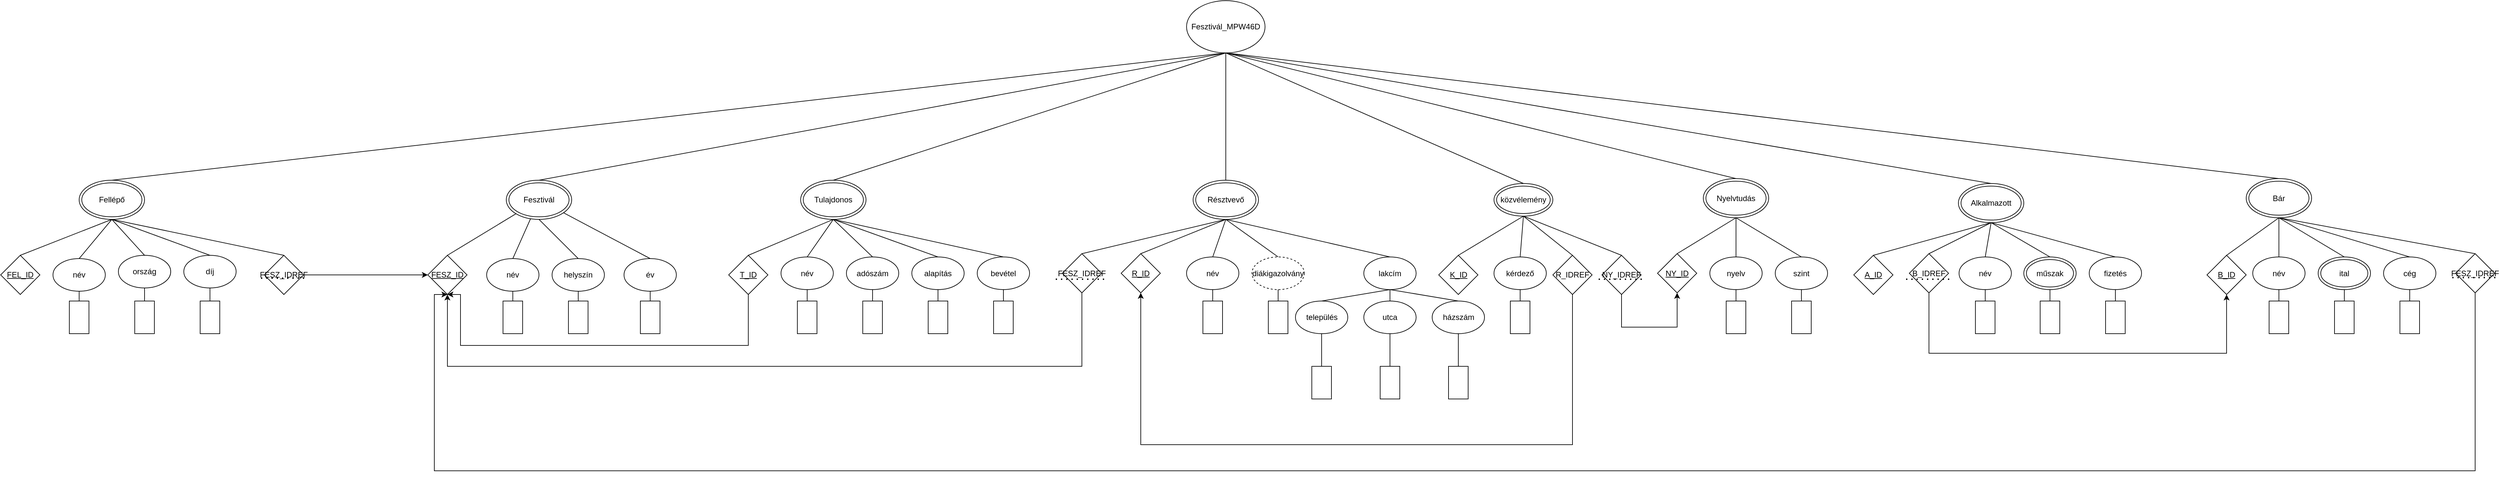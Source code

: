 <mxfile version="22.1.7" type="device">
  <diagram name="1 oldal" id="101MxTv3Xg7tG3kSUqli">
    <mxGraphModel dx="1820" dy="580" grid="1" gridSize="10" guides="1" tooltips="1" connect="1" arrows="1" fold="1" page="1" pageScale="1" pageWidth="827" pageHeight="1169" math="0" shadow="0">
      <root>
        <mxCell id="0" />
        <mxCell id="1" parent="0" />
        <mxCell id="aKQIrIqUcrQ44Z01r4tK-48" style="rounded=0;orthogonalLoop=1;jettySize=auto;html=1;exitX=0.5;exitY=0;exitDx=0;exitDy=0;endArrow=none;endFill=0;" parent="1" source="aKQIrIqUcrQ44Z01r4tK-22" target="aKQIrIqUcrQ44Z01r4tK-35" edge="1">
          <mxGeometry relative="1" as="geometry" />
        </mxCell>
        <mxCell id="aKQIrIqUcrQ44Z01r4tK-22" value="&lt;u&gt;FESZ_ID&lt;/u&gt;" style="rhombus;whiteSpace=wrap;html=1;" parent="1" vertex="1">
          <mxGeometry x="60" y="450" width="60" height="60" as="geometry" />
        </mxCell>
        <mxCell id="aKQIrIqUcrQ44Z01r4tK-49" style="rounded=0;orthogonalLoop=1;jettySize=auto;html=1;exitX=0.5;exitY=0;exitDx=0;exitDy=0;endArrow=none;endFill=0;" parent="1" source="aKQIrIqUcrQ44Z01r4tK-23" target="aKQIrIqUcrQ44Z01r4tK-35" edge="1">
          <mxGeometry relative="1" as="geometry" />
        </mxCell>
        <mxCell id="Y5P5BFj-I7eYwHxL4jxm-52" style="edgeStyle=orthogonalEdgeStyle;rounded=0;orthogonalLoop=1;jettySize=auto;html=1;exitX=0.5;exitY=1;exitDx=0;exitDy=0;entryX=0.5;entryY=0;entryDx=0;entryDy=0;endArrow=none;endFill=0;" parent="1" source="aKQIrIqUcrQ44Z01r4tK-23" target="Y5P5BFj-I7eYwHxL4jxm-47" edge="1">
          <mxGeometry relative="1" as="geometry" />
        </mxCell>
        <mxCell id="aKQIrIqUcrQ44Z01r4tK-23" value="név" style="ellipse;whiteSpace=wrap;html=1;" parent="1" vertex="1">
          <mxGeometry x="150" y="455" width="80" height="50" as="geometry" />
        </mxCell>
        <mxCell id="aKQIrIqUcrQ44Z01r4tK-50" style="rounded=0;orthogonalLoop=1;jettySize=auto;html=1;exitX=0.5;exitY=0;exitDx=0;exitDy=0;entryX=0.5;entryY=1;entryDx=0;entryDy=0;endArrow=none;endFill=0;" parent="1" source="aKQIrIqUcrQ44Z01r4tK-24" target="aKQIrIqUcrQ44Z01r4tK-35" edge="1">
          <mxGeometry relative="1" as="geometry" />
        </mxCell>
        <mxCell id="Y5P5BFj-I7eYwHxL4jxm-53" style="edgeStyle=orthogonalEdgeStyle;rounded=0;orthogonalLoop=1;jettySize=auto;html=1;exitX=0.5;exitY=1;exitDx=0;exitDy=0;entryX=0.5;entryY=0;entryDx=0;entryDy=0;endArrow=none;endFill=0;" parent="1" source="aKQIrIqUcrQ44Z01r4tK-24" target="Y5P5BFj-I7eYwHxL4jxm-46" edge="1">
          <mxGeometry relative="1" as="geometry" />
        </mxCell>
        <mxCell id="aKQIrIqUcrQ44Z01r4tK-24" value="helyszín" style="ellipse;whiteSpace=wrap;html=1;" parent="1" vertex="1">
          <mxGeometry x="250" y="455" width="80" height="50" as="geometry" />
        </mxCell>
        <mxCell id="aKQIrIqUcrQ44Z01r4tK-51" style="rounded=0;orthogonalLoop=1;jettySize=auto;html=1;exitX=0.5;exitY=0;exitDx=0;exitDy=0;endArrow=none;endFill=0;" parent="1" source="aKQIrIqUcrQ44Z01r4tK-25" target="aKQIrIqUcrQ44Z01r4tK-35" edge="1">
          <mxGeometry relative="1" as="geometry" />
        </mxCell>
        <mxCell id="X858MZveMG_v5bVX8hqY-4" style="edgeStyle=orthogonalEdgeStyle;rounded=0;orthogonalLoop=1;jettySize=auto;html=1;exitX=0.5;exitY=1;exitDx=0;exitDy=0;entryX=0.5;entryY=0;entryDx=0;entryDy=0;endArrow=none;endFill=0;" edge="1" parent="1" source="aKQIrIqUcrQ44Z01r4tK-25" target="X858MZveMG_v5bVX8hqY-3">
          <mxGeometry relative="1" as="geometry" />
        </mxCell>
        <mxCell id="aKQIrIqUcrQ44Z01r4tK-25" value="év" style="ellipse;whiteSpace=wrap;html=1;" parent="1" vertex="1">
          <mxGeometry x="360" y="455" width="80" height="50" as="geometry" />
        </mxCell>
        <mxCell id="aKQIrIqUcrQ44Z01r4tK-127" style="rounded=0;orthogonalLoop=1;jettySize=auto;html=1;exitX=0.5;exitY=0;exitDx=0;exitDy=0;entryX=0.5;entryY=1;entryDx=0;entryDy=0;endArrow=none;endFill=0;" parent="1" source="aKQIrIqUcrQ44Z01r4tK-35" target="aKQIrIqUcrQ44Z01r4tK-125" edge="1">
          <mxGeometry relative="1" as="geometry" />
        </mxCell>
        <mxCell id="aKQIrIqUcrQ44Z01r4tK-35" value="Fesztivál" style="ellipse;shape=doubleEllipse;whiteSpace=wrap;html=1;" parent="1" vertex="1">
          <mxGeometry x="180" y="335" width="100" height="60" as="geometry" />
        </mxCell>
        <mxCell id="aKQIrIqUcrQ44Z01r4tK-128" style="rounded=0;orthogonalLoop=1;jettySize=auto;html=1;exitX=0.5;exitY=0;exitDx=0;exitDy=0;entryX=0.5;entryY=1;entryDx=0;entryDy=0;endArrow=none;endFill=0;" parent="1" source="aKQIrIqUcrQ44Z01r4tK-41" target="aKQIrIqUcrQ44Z01r4tK-125" edge="1">
          <mxGeometry relative="1" as="geometry" />
        </mxCell>
        <mxCell id="aKQIrIqUcrQ44Z01r4tK-41" value="Tulajdonos" style="ellipse;shape=doubleEllipse;whiteSpace=wrap;html=1;" parent="1" vertex="1">
          <mxGeometry x="630" y="335" width="100" height="60" as="geometry" />
        </mxCell>
        <mxCell id="aKQIrIqUcrQ44Z01r4tK-53" style="rounded=0;orthogonalLoop=1;jettySize=auto;html=1;exitX=0.5;exitY=0;exitDx=0;exitDy=0;entryX=0.5;entryY=1;entryDx=0;entryDy=0;endArrow=none;endFill=0;" parent="1" source="aKQIrIqUcrQ44Z01r4tK-42" target="aKQIrIqUcrQ44Z01r4tK-41" edge="1">
          <mxGeometry relative="1" as="geometry" />
        </mxCell>
        <mxCell id="Y5P5BFj-I7eYwHxL4jxm-54" style="edgeStyle=orthogonalEdgeStyle;rounded=0;orthogonalLoop=1;jettySize=auto;html=1;exitX=0.5;exitY=1;exitDx=0;exitDy=0;entryX=0.5;entryY=0;entryDx=0;entryDy=0;endArrow=none;endFill=0;" parent="1" source="aKQIrIqUcrQ44Z01r4tK-42" target="Y5P5BFj-I7eYwHxL4jxm-45" edge="1">
          <mxGeometry relative="1" as="geometry" />
        </mxCell>
        <mxCell id="aKQIrIqUcrQ44Z01r4tK-42" value="név" style="ellipse;whiteSpace=wrap;html=1;" parent="1" vertex="1">
          <mxGeometry x="600" y="452.5" width="80" height="50" as="geometry" />
        </mxCell>
        <mxCell id="aKQIrIqUcrQ44Z01r4tK-54" style="rounded=0;orthogonalLoop=1;jettySize=auto;html=1;exitX=0.5;exitY=0;exitDx=0;exitDy=0;entryX=0.5;entryY=1;entryDx=0;entryDy=0;endArrow=none;endFill=0;" parent="1" source="aKQIrIqUcrQ44Z01r4tK-43" target="aKQIrIqUcrQ44Z01r4tK-41" edge="1">
          <mxGeometry relative="1" as="geometry" />
        </mxCell>
        <mxCell id="aKQIrIqUcrQ44Z01r4tK-43" value="adószám" style="ellipse;whiteSpace=wrap;html=1;" parent="1" vertex="1">
          <mxGeometry x="700" y="452.5" width="80" height="50" as="geometry" />
        </mxCell>
        <mxCell id="aKQIrIqUcrQ44Z01r4tK-52" style="rounded=0;orthogonalLoop=1;jettySize=auto;html=1;exitX=0.5;exitY=0;exitDx=0;exitDy=0;entryX=0.5;entryY=1;entryDx=0;entryDy=0;endArrow=none;endFill=0;" parent="1" source="aKQIrIqUcrQ44Z01r4tK-44" target="aKQIrIqUcrQ44Z01r4tK-41" edge="1">
          <mxGeometry relative="1" as="geometry" />
        </mxCell>
        <mxCell id="dz2aLZ9Ipp_BzYREWkCW-2" style="edgeStyle=orthogonalEdgeStyle;rounded=0;orthogonalLoop=1;jettySize=auto;html=1;exitX=0.5;exitY=1;exitDx=0;exitDy=0;entryX=0.5;entryY=1;entryDx=0;entryDy=0;" parent="1" source="aKQIrIqUcrQ44Z01r4tK-44" target="aKQIrIqUcrQ44Z01r4tK-22" edge="1">
          <mxGeometry relative="1" as="geometry">
            <mxPoint x="110" y="520" as="targetPoint" />
            <Array as="points">
              <mxPoint x="550" y="588" />
              <mxPoint x="110" y="588" />
              <mxPoint x="110" y="510" />
            </Array>
          </mxGeometry>
        </mxCell>
        <mxCell id="aKQIrIqUcrQ44Z01r4tK-44" value="&lt;u&gt;T_ID&lt;/u&gt;" style="rhombus;whiteSpace=wrap;html=1;" parent="1" vertex="1">
          <mxGeometry x="520" y="450" width="60" height="60" as="geometry" />
        </mxCell>
        <mxCell id="aKQIrIqUcrQ44Z01r4tK-56" style="rounded=0;orthogonalLoop=1;jettySize=auto;html=1;exitX=0.5;exitY=0;exitDx=0;exitDy=0;entryX=0.5;entryY=1;entryDx=0;entryDy=0;endArrow=none;endFill=0;" parent="1" source="aKQIrIqUcrQ44Z01r4tK-55" target="aKQIrIqUcrQ44Z01r4tK-41" edge="1">
          <mxGeometry relative="1" as="geometry" />
        </mxCell>
        <mxCell id="aKQIrIqUcrQ44Z01r4tK-55" value="alapítás" style="ellipse;whiteSpace=wrap;html=1;" parent="1" vertex="1">
          <mxGeometry x="800" y="452.5" width="80" height="50" as="geometry" />
        </mxCell>
        <mxCell id="aKQIrIqUcrQ44Z01r4tK-58" style="rounded=0;orthogonalLoop=1;jettySize=auto;html=1;exitX=0.5;exitY=0;exitDx=0;exitDy=0;entryX=0.5;entryY=1;entryDx=0;entryDy=0;endArrow=none;endFill=0;" parent="1" source="aKQIrIqUcrQ44Z01r4tK-57" target="aKQIrIqUcrQ44Z01r4tK-41" edge="1">
          <mxGeometry relative="1" as="geometry" />
        </mxCell>
        <mxCell id="aKQIrIqUcrQ44Z01r4tK-57" value="bevétel" style="ellipse;whiteSpace=wrap;html=1;" parent="1" vertex="1">
          <mxGeometry x="900" y="452.5" width="80" height="50" as="geometry" />
        </mxCell>
        <mxCell id="aKQIrIqUcrQ44Z01r4tK-126" style="rounded=0;orthogonalLoop=1;jettySize=auto;html=1;exitX=0.5;exitY=0;exitDx=0;exitDy=0;entryX=0.5;entryY=1;entryDx=0;entryDy=0;endArrow=none;endFill=0;" parent="1" source="aKQIrIqUcrQ44Z01r4tK-59" target="aKQIrIqUcrQ44Z01r4tK-125" edge="1">
          <mxGeometry relative="1" as="geometry" />
        </mxCell>
        <mxCell id="aKQIrIqUcrQ44Z01r4tK-59" value="Fellépő" style="ellipse;shape=doubleEllipse;whiteSpace=wrap;html=1;" parent="1" vertex="1">
          <mxGeometry x="-473" y="335" width="100" height="60" as="geometry" />
        </mxCell>
        <mxCell id="aKQIrIqUcrQ44Z01r4tK-60" style="rounded=0;orthogonalLoop=1;jettySize=auto;html=1;exitX=0.5;exitY=0;exitDx=0;exitDy=0;entryX=0.5;entryY=1;entryDx=0;entryDy=0;endArrow=none;endFill=0;" parent="1" source="aKQIrIqUcrQ44Z01r4tK-61" target="aKQIrIqUcrQ44Z01r4tK-59" edge="1">
          <mxGeometry relative="1" as="geometry" />
        </mxCell>
        <mxCell id="Y5P5BFj-I7eYwHxL4jxm-50" style="edgeStyle=orthogonalEdgeStyle;rounded=0;orthogonalLoop=1;jettySize=auto;html=1;exitX=0.5;exitY=1;exitDx=0;exitDy=0;entryX=0.5;entryY=0;entryDx=0;entryDy=0;endArrow=none;endFill=0;" parent="1" source="aKQIrIqUcrQ44Z01r4tK-61" target="Y5P5BFj-I7eYwHxL4jxm-48" edge="1">
          <mxGeometry relative="1" as="geometry" />
        </mxCell>
        <mxCell id="aKQIrIqUcrQ44Z01r4tK-61" value="név" style="ellipse;whiteSpace=wrap;html=1;" parent="1" vertex="1">
          <mxGeometry x="-513" y="455" width="80" height="50" as="geometry" />
        </mxCell>
        <mxCell id="aKQIrIqUcrQ44Z01r4tK-62" style="rounded=0;orthogonalLoop=1;jettySize=auto;html=1;exitX=0.5;exitY=0;exitDx=0;exitDy=0;entryX=0.5;entryY=1;entryDx=0;entryDy=0;endArrow=none;endFill=0;" parent="1" source="aKQIrIqUcrQ44Z01r4tK-63" target="aKQIrIqUcrQ44Z01r4tK-59" edge="1">
          <mxGeometry relative="1" as="geometry" />
        </mxCell>
        <mxCell id="Y5P5BFj-I7eYwHxL4jxm-51" style="edgeStyle=orthogonalEdgeStyle;rounded=0;orthogonalLoop=1;jettySize=auto;html=1;exitX=0.5;exitY=1;exitDx=0;exitDy=0;entryX=0.5;entryY=0;entryDx=0;entryDy=0;endArrow=none;endFill=0;" parent="1" source="aKQIrIqUcrQ44Z01r4tK-63" target="Y5P5BFj-I7eYwHxL4jxm-49" edge="1">
          <mxGeometry relative="1" as="geometry" />
        </mxCell>
        <mxCell id="aKQIrIqUcrQ44Z01r4tK-63" value="ország" style="ellipse;whiteSpace=wrap;html=1;" parent="1" vertex="1">
          <mxGeometry x="-413" y="450" width="80" height="50" as="geometry" />
        </mxCell>
        <mxCell id="aKQIrIqUcrQ44Z01r4tK-64" style="rounded=0;orthogonalLoop=1;jettySize=auto;html=1;exitX=0.5;exitY=0;exitDx=0;exitDy=0;entryX=0.5;entryY=1;entryDx=0;entryDy=0;endArrow=none;endFill=0;" parent="1" source="aKQIrIqUcrQ44Z01r4tK-65" target="aKQIrIqUcrQ44Z01r4tK-59" edge="1">
          <mxGeometry relative="1" as="geometry" />
        </mxCell>
        <mxCell id="aKQIrIqUcrQ44Z01r4tK-65" value="&lt;u&gt;FEL_ID&lt;/u&gt;" style="rhombus;whiteSpace=wrap;html=1;" parent="1" vertex="1">
          <mxGeometry x="-593" y="450" width="60" height="60" as="geometry" />
        </mxCell>
        <mxCell id="aKQIrIqUcrQ44Z01r4tK-66" style="rounded=0;orthogonalLoop=1;jettySize=auto;html=1;exitX=0.5;exitY=0;exitDx=0;exitDy=0;entryX=0.5;entryY=1;entryDx=0;entryDy=0;endArrow=none;endFill=0;" parent="1" source="aKQIrIqUcrQ44Z01r4tK-67" target="aKQIrIqUcrQ44Z01r4tK-59" edge="1">
          <mxGeometry relative="1" as="geometry" />
        </mxCell>
        <mxCell id="aKQIrIqUcrQ44Z01r4tK-67" value="díj" style="ellipse;whiteSpace=wrap;html=1;" parent="1" vertex="1">
          <mxGeometry x="-313" y="450" width="80" height="50" as="geometry" />
        </mxCell>
        <mxCell id="aKQIrIqUcrQ44Z01r4tK-132" style="rounded=0;orthogonalLoop=1;jettySize=auto;html=1;exitX=0.5;exitY=0;exitDx=0;exitDy=0;entryX=0.5;entryY=1;entryDx=0;entryDy=0;endArrow=none;endFill=0;" parent="1" source="aKQIrIqUcrQ44Z01r4tK-70" target="aKQIrIqUcrQ44Z01r4tK-125" edge="1">
          <mxGeometry relative="1" as="geometry" />
        </mxCell>
        <mxCell id="aKQIrIqUcrQ44Z01r4tK-70" value="Bár" style="ellipse;shape=doubleEllipse;whiteSpace=wrap;html=1;" parent="1" vertex="1">
          <mxGeometry x="2840" y="332.5" width="100" height="60" as="geometry" />
        </mxCell>
        <mxCell id="aKQIrIqUcrQ44Z01r4tK-71" style="rounded=0;orthogonalLoop=1;jettySize=auto;html=1;exitX=0.5;exitY=0;exitDx=0;exitDy=0;entryX=0.5;entryY=1;entryDx=0;entryDy=0;endArrow=none;endFill=0;" parent="1" source="aKQIrIqUcrQ44Z01r4tK-72" target="aKQIrIqUcrQ44Z01r4tK-70" edge="1">
          <mxGeometry relative="1" as="geometry" />
        </mxCell>
        <mxCell id="Y5P5BFj-I7eYwHxL4jxm-63" style="edgeStyle=orthogonalEdgeStyle;rounded=0;orthogonalLoop=1;jettySize=auto;html=1;exitX=0.5;exitY=1;exitDx=0;exitDy=0;entryX=0.5;entryY=0;entryDx=0;entryDy=0;endArrow=none;endFill=0;" parent="1" source="aKQIrIqUcrQ44Z01r4tK-72" target="Y5P5BFj-I7eYwHxL4jxm-36" edge="1">
          <mxGeometry relative="1" as="geometry" />
        </mxCell>
        <mxCell id="aKQIrIqUcrQ44Z01r4tK-72" value="név" style="ellipse;whiteSpace=wrap;html=1;" parent="1" vertex="1">
          <mxGeometry x="2850" y="452.5" width="80" height="50" as="geometry" />
        </mxCell>
        <mxCell id="aKQIrIqUcrQ44Z01r4tK-75" style="rounded=0;orthogonalLoop=1;jettySize=auto;html=1;exitX=0.5;exitY=0;exitDx=0;exitDy=0;entryX=0.5;entryY=1;entryDx=0;entryDy=0;endArrow=none;endFill=0;" parent="1" source="aKQIrIqUcrQ44Z01r4tK-76" target="aKQIrIqUcrQ44Z01r4tK-70" edge="1">
          <mxGeometry relative="1" as="geometry" />
        </mxCell>
        <mxCell id="aKQIrIqUcrQ44Z01r4tK-76" value="&lt;u&gt;B_ID&lt;/u&gt;" style="rhombus;whiteSpace=wrap;html=1;" parent="1" vertex="1">
          <mxGeometry x="2780" y="450" width="60" height="60" as="geometry" />
        </mxCell>
        <mxCell id="aKQIrIqUcrQ44Z01r4tK-77" style="rounded=0;orthogonalLoop=1;jettySize=auto;html=1;exitX=0.5;exitY=0;exitDx=0;exitDy=0;entryX=0.5;entryY=1;entryDx=0;entryDy=0;endArrow=none;endFill=0;" parent="1" source="aKQIrIqUcrQ44Z01r4tK-78" target="aKQIrIqUcrQ44Z01r4tK-70" edge="1">
          <mxGeometry relative="1" as="geometry" />
        </mxCell>
        <mxCell id="Y5P5BFj-I7eYwHxL4jxm-65" style="edgeStyle=orthogonalEdgeStyle;rounded=0;orthogonalLoop=1;jettySize=auto;html=1;exitX=0.5;exitY=1;exitDx=0;exitDy=0;entryX=0.5;entryY=0;entryDx=0;entryDy=0;endArrow=none;endFill=0;" parent="1" source="aKQIrIqUcrQ44Z01r4tK-78" target="Y5P5BFj-I7eYwHxL4jxm-34" edge="1">
          <mxGeometry relative="1" as="geometry" />
        </mxCell>
        <mxCell id="aKQIrIqUcrQ44Z01r4tK-78" value="cég" style="ellipse;whiteSpace=wrap;html=1;" parent="1" vertex="1">
          <mxGeometry x="3050" y="452.5" width="80" height="50" as="geometry" />
        </mxCell>
        <mxCell id="aKQIrIqUcrQ44Z01r4tK-83" style="rounded=0;orthogonalLoop=1;jettySize=auto;html=1;exitX=0.5;exitY=0;exitDx=0;exitDy=0;entryX=0.5;entryY=1;entryDx=0;entryDy=0;endArrow=none;endFill=0;" parent="1" source="aKQIrIqUcrQ44Z01r4tK-81" target="aKQIrIqUcrQ44Z01r4tK-70" edge="1">
          <mxGeometry relative="1" as="geometry" />
        </mxCell>
        <mxCell id="Y5P5BFj-I7eYwHxL4jxm-64" style="edgeStyle=orthogonalEdgeStyle;rounded=0;orthogonalLoop=1;jettySize=auto;html=1;exitX=0.5;exitY=1;exitDx=0;exitDy=0;entryX=0.5;entryY=0;entryDx=0;entryDy=0;endArrow=none;endFill=0;" parent="1" source="aKQIrIqUcrQ44Z01r4tK-81" target="Y5P5BFj-I7eYwHxL4jxm-35" edge="1">
          <mxGeometry relative="1" as="geometry" />
        </mxCell>
        <mxCell id="aKQIrIqUcrQ44Z01r4tK-81" value="ital" style="ellipse;shape=doubleEllipse;whiteSpace=wrap;html=1;" parent="1" vertex="1">
          <mxGeometry x="2950" y="452.5" width="80" height="50" as="geometry" />
        </mxCell>
        <mxCell id="aKQIrIqUcrQ44Z01r4tK-130" style="rounded=0;orthogonalLoop=1;jettySize=auto;html=1;exitX=0.5;exitY=0;exitDx=0;exitDy=0;entryX=0.5;entryY=1;entryDx=0;entryDy=0;endArrow=none;endFill=0;" parent="1" source="aKQIrIqUcrQ44Z01r4tK-84" target="aKQIrIqUcrQ44Z01r4tK-125" edge="1">
          <mxGeometry relative="1" as="geometry" />
        </mxCell>
        <mxCell id="aKQIrIqUcrQ44Z01r4tK-84" value="Alkalmazott" style="ellipse;shape=doubleEllipse;whiteSpace=wrap;html=1;" parent="1" vertex="1">
          <mxGeometry x="2400" y="340" width="100" height="60" as="geometry" />
        </mxCell>
        <mxCell id="aKQIrIqUcrQ44Z01r4tK-85" style="rounded=0;orthogonalLoop=1;jettySize=auto;html=1;exitX=0.5;exitY=0;exitDx=0;exitDy=0;entryX=0.5;entryY=1;entryDx=0;entryDy=0;endArrow=none;endFill=0;" parent="1" source="aKQIrIqUcrQ44Z01r4tK-86" target="aKQIrIqUcrQ44Z01r4tK-84" edge="1">
          <mxGeometry relative="1" as="geometry" />
        </mxCell>
        <mxCell id="Y5P5BFj-I7eYwHxL4jxm-61" style="edgeStyle=orthogonalEdgeStyle;rounded=0;orthogonalLoop=1;jettySize=auto;html=1;exitX=0.5;exitY=1;exitDx=0;exitDy=0;entryX=0.5;entryY=0;entryDx=0;entryDy=0;endArrow=none;endFill=0;" parent="1" source="aKQIrIqUcrQ44Z01r4tK-86" target="Y5P5BFj-I7eYwHxL4jxm-37" edge="1">
          <mxGeometry relative="1" as="geometry" />
        </mxCell>
        <mxCell id="aKQIrIqUcrQ44Z01r4tK-86" value="név" style="ellipse;whiteSpace=wrap;html=1;" parent="1" vertex="1">
          <mxGeometry x="2401" y="452.5" width="80" height="50" as="geometry" />
        </mxCell>
        <mxCell id="aKQIrIqUcrQ44Z01r4tK-87" style="rounded=0;orthogonalLoop=1;jettySize=auto;html=1;exitX=0.5;exitY=0;exitDx=0;exitDy=0;entryX=0.5;entryY=1;entryDx=0;entryDy=0;endArrow=none;endFill=0;" parent="1" source="aKQIrIqUcrQ44Z01r4tK-93" target="aKQIrIqUcrQ44Z01r4tK-84" edge="1">
          <mxGeometry relative="1" as="geometry">
            <mxPoint x="2510" y="450" as="sourcePoint" />
          </mxGeometry>
        </mxCell>
        <mxCell id="aKQIrIqUcrQ44Z01r4tK-89" style="rounded=0;orthogonalLoop=1;jettySize=auto;html=1;exitX=0.5;exitY=0;exitDx=0;exitDy=0;entryX=0.5;entryY=1;entryDx=0;entryDy=0;endArrow=none;endFill=0;" parent="1" source="aKQIrIqUcrQ44Z01r4tK-90" target="aKQIrIqUcrQ44Z01r4tK-84" edge="1">
          <mxGeometry relative="1" as="geometry" />
        </mxCell>
        <mxCell id="aKQIrIqUcrQ44Z01r4tK-90" value="&lt;u&gt;A_ID&lt;/u&gt;" style="rhombus;whiteSpace=wrap;html=1;" parent="1" vertex="1">
          <mxGeometry x="2240" y="450" width="60" height="60" as="geometry" />
        </mxCell>
        <mxCell id="aKQIrIqUcrQ44Z01r4tK-91" style="rounded=0;orthogonalLoop=1;jettySize=auto;html=1;exitX=0.5;exitY=0;exitDx=0;exitDy=0;entryX=0.5;entryY=1;entryDx=0;entryDy=0;endArrow=none;endFill=0;" parent="1" source="aKQIrIqUcrQ44Z01r4tK-92" target="aKQIrIqUcrQ44Z01r4tK-84" edge="1">
          <mxGeometry relative="1" as="geometry" />
        </mxCell>
        <mxCell id="X858MZveMG_v5bVX8hqY-19" style="edgeStyle=orthogonalEdgeStyle;rounded=0;orthogonalLoop=1;jettySize=auto;html=1;exitX=0.5;exitY=1;exitDx=0;exitDy=0;entryX=0.5;entryY=0;entryDx=0;entryDy=0;endArrow=none;endFill=0;" edge="1" parent="1" source="aKQIrIqUcrQ44Z01r4tK-92" target="X858MZveMG_v5bVX8hqY-18">
          <mxGeometry relative="1" as="geometry" />
        </mxCell>
        <mxCell id="aKQIrIqUcrQ44Z01r4tK-92" value="fizetés" style="ellipse;whiteSpace=wrap;html=1;" parent="1" vertex="1">
          <mxGeometry x="2600" y="452.5" width="80" height="50" as="geometry" />
        </mxCell>
        <mxCell id="Y5P5BFj-I7eYwHxL4jxm-62" style="edgeStyle=orthogonalEdgeStyle;rounded=0;orthogonalLoop=1;jettySize=auto;html=1;exitX=0.5;exitY=1;exitDx=0;exitDy=0;entryX=0.5;entryY=0;entryDx=0;entryDy=0;endArrow=none;endFill=0;" parent="1" source="aKQIrIqUcrQ44Z01r4tK-93" target="Y5P5BFj-I7eYwHxL4jxm-38" edge="1">
          <mxGeometry relative="1" as="geometry" />
        </mxCell>
        <mxCell id="aKQIrIqUcrQ44Z01r4tK-93" value="műszak" style="ellipse;shape=doubleEllipse;whiteSpace=wrap;html=1;" parent="1" vertex="1">
          <mxGeometry x="2500" y="452.5" width="80" height="50" as="geometry" />
        </mxCell>
        <mxCell id="aKQIrIqUcrQ44Z01r4tK-129" style="rounded=0;orthogonalLoop=1;jettySize=auto;html=1;exitX=0.5;exitY=0;exitDx=0;exitDy=0;entryX=0.5;entryY=1;entryDx=0;entryDy=0;endArrow=none;endFill=0;" parent="1" source="aKQIrIqUcrQ44Z01r4tK-94" target="aKQIrIqUcrQ44Z01r4tK-125" edge="1">
          <mxGeometry relative="1" as="geometry" />
        </mxCell>
        <mxCell id="aKQIrIqUcrQ44Z01r4tK-94" value="Résztvevő" style="ellipse;shape=doubleEllipse;whiteSpace=wrap;html=1;" parent="1" vertex="1">
          <mxGeometry x="1230" y="335" width="100" height="60" as="geometry" />
        </mxCell>
        <mxCell id="aKQIrIqUcrQ44Z01r4tK-95" style="rounded=0;orthogonalLoop=1;jettySize=auto;html=1;exitX=0.5;exitY=0;exitDx=0;exitDy=0;entryX=0.5;entryY=1;entryDx=0;entryDy=0;endArrow=none;endFill=0;" parent="1" source="aKQIrIqUcrQ44Z01r4tK-96" target="aKQIrIqUcrQ44Z01r4tK-94" edge="1">
          <mxGeometry relative="1" as="geometry" />
        </mxCell>
        <mxCell id="Y5P5BFj-I7eYwHxL4jxm-55" style="edgeStyle=orthogonalEdgeStyle;rounded=0;orthogonalLoop=1;jettySize=auto;html=1;exitX=0.5;exitY=1;exitDx=0;exitDy=0;entryX=0.5;entryY=0;entryDx=0;entryDy=0;endArrow=none;endFill=0;" parent="1" source="aKQIrIqUcrQ44Z01r4tK-96" target="Y5P5BFj-I7eYwHxL4jxm-44" edge="1">
          <mxGeometry relative="1" as="geometry" />
        </mxCell>
        <mxCell id="aKQIrIqUcrQ44Z01r4tK-96" value="név" style="ellipse;whiteSpace=wrap;html=1;" parent="1" vertex="1">
          <mxGeometry x="1220" y="452.5" width="80" height="50" as="geometry" />
        </mxCell>
        <mxCell id="aKQIrIqUcrQ44Z01r4tK-99" style="rounded=0;orthogonalLoop=1;jettySize=auto;html=1;exitX=0.5;exitY=0;exitDx=0;exitDy=0;entryX=0.5;entryY=1;entryDx=0;entryDy=0;endArrow=none;endFill=0;" parent="1" source="aKQIrIqUcrQ44Z01r4tK-100" target="aKQIrIqUcrQ44Z01r4tK-94" edge="1">
          <mxGeometry relative="1" as="geometry" />
        </mxCell>
        <mxCell id="aKQIrIqUcrQ44Z01r4tK-100" value="&lt;u&gt;R_ID&lt;/u&gt;" style="rhombus;whiteSpace=wrap;html=1;" parent="1" vertex="1">
          <mxGeometry x="1120" y="447.5" width="60" height="60" as="geometry" />
        </mxCell>
        <mxCell id="aKQIrIqUcrQ44Z01r4tK-105" style="rounded=0;orthogonalLoop=1;jettySize=auto;html=1;exitX=0.5;exitY=0;exitDx=0;exitDy=0;entryX=0.5;entryY=1;entryDx=0;entryDy=0;endArrow=none;endFill=0;" parent="1" source="aKQIrIqUcrQ44Z01r4tK-104" target="aKQIrIqUcrQ44Z01r4tK-94" edge="1">
          <mxGeometry relative="1" as="geometry" />
        </mxCell>
        <mxCell id="aKQIrIqUcrQ44Z01r4tK-104" value="diákigazolvány" style="ellipse;whiteSpace=wrap;html=1;dashed=1;" parent="1" vertex="1">
          <mxGeometry x="1320" y="452.5" width="80" height="50" as="geometry" />
        </mxCell>
        <mxCell id="aKQIrIqUcrQ44Z01r4tK-108" style="rounded=0;orthogonalLoop=1;jettySize=auto;html=1;exitX=0.5;exitY=0;exitDx=0;exitDy=0;entryX=0.5;entryY=1;entryDx=0;entryDy=0;endArrow=none;endFill=0;" parent="1" source="aKQIrIqUcrQ44Z01r4tK-107" target="aKQIrIqUcrQ44Z01r4tK-94" edge="1">
          <mxGeometry relative="1" as="geometry" />
        </mxCell>
        <mxCell id="aKQIrIqUcrQ44Z01r4tK-107" value="lakcím" style="ellipse;whiteSpace=wrap;html=1;" parent="1" vertex="1">
          <mxGeometry x="1491" y="452.5" width="80" height="50" as="geometry" />
        </mxCell>
        <mxCell id="aKQIrIqUcrQ44Z01r4tK-113" style="rounded=0;orthogonalLoop=1;jettySize=auto;html=1;exitX=0.5;exitY=0;exitDx=0;exitDy=0;entryX=0.5;entryY=1;entryDx=0;entryDy=0;endArrow=none;endFill=0;" parent="1" source="aKQIrIqUcrQ44Z01r4tK-110" target="aKQIrIqUcrQ44Z01r4tK-107" edge="1">
          <mxGeometry relative="1" as="geometry" />
        </mxCell>
        <mxCell id="Y5P5BFj-I7eYwHxL4jxm-56" style="edgeStyle=orthogonalEdgeStyle;rounded=0;orthogonalLoop=1;jettySize=auto;html=1;exitX=0.5;exitY=1;exitDx=0;exitDy=0;entryX=0.5;entryY=0;entryDx=0;entryDy=0;endArrow=none;endFill=0;" parent="1" source="aKQIrIqUcrQ44Z01r4tK-110" target="Y5P5BFj-I7eYwHxL4jxm-43" edge="1">
          <mxGeometry relative="1" as="geometry" />
        </mxCell>
        <mxCell id="aKQIrIqUcrQ44Z01r4tK-110" value="település" style="ellipse;whiteSpace=wrap;html=1;" parent="1" vertex="1">
          <mxGeometry x="1386.5" y="520" width="80" height="50" as="geometry" />
        </mxCell>
        <mxCell id="aKQIrIqUcrQ44Z01r4tK-114" style="rounded=0;orthogonalLoop=1;jettySize=auto;html=1;exitX=0.5;exitY=0;exitDx=0;exitDy=0;entryX=0.5;entryY=1;entryDx=0;entryDy=0;endArrow=none;endFill=0;" parent="1" source="aKQIrIqUcrQ44Z01r4tK-111" target="aKQIrIqUcrQ44Z01r4tK-107" edge="1">
          <mxGeometry relative="1" as="geometry" />
        </mxCell>
        <mxCell id="Y5P5BFj-I7eYwHxL4jxm-57" style="edgeStyle=orthogonalEdgeStyle;rounded=0;orthogonalLoop=1;jettySize=auto;html=1;exitX=0.5;exitY=1;exitDx=0;exitDy=0;entryX=0.5;entryY=0;entryDx=0;entryDy=0;endArrow=none;endFill=0;" parent="1" source="aKQIrIqUcrQ44Z01r4tK-111" target="Y5P5BFj-I7eYwHxL4jxm-42" edge="1">
          <mxGeometry relative="1" as="geometry" />
        </mxCell>
        <mxCell id="aKQIrIqUcrQ44Z01r4tK-111" value="utca" style="ellipse;whiteSpace=wrap;html=1;" parent="1" vertex="1">
          <mxGeometry x="1491" y="520" width="80" height="50" as="geometry" />
        </mxCell>
        <mxCell id="aKQIrIqUcrQ44Z01r4tK-115" style="rounded=0;orthogonalLoop=1;jettySize=auto;html=1;exitX=0.5;exitY=0;exitDx=0;exitDy=0;entryX=0.5;entryY=1;entryDx=0;entryDy=0;endArrow=none;endFill=0;" parent="1" source="aKQIrIqUcrQ44Z01r4tK-112" target="aKQIrIqUcrQ44Z01r4tK-107" edge="1">
          <mxGeometry relative="1" as="geometry" />
        </mxCell>
        <mxCell id="aKQIrIqUcrQ44Z01r4tK-112" value="házszám" style="ellipse;whiteSpace=wrap;html=1;" parent="1" vertex="1">
          <mxGeometry x="1595.5" y="520" width="80" height="50" as="geometry" />
        </mxCell>
        <mxCell id="aKQIrIqUcrQ44Z01r4tK-131" style="rounded=0;orthogonalLoop=1;jettySize=auto;html=1;exitX=0.5;exitY=0;exitDx=0;exitDy=0;entryX=0.5;entryY=1;entryDx=0;entryDy=0;endArrow=none;endFill=0;" parent="1" source="aKQIrIqUcrQ44Z01r4tK-116" target="aKQIrIqUcrQ44Z01r4tK-125" edge="1">
          <mxGeometry relative="1" as="geometry" />
        </mxCell>
        <mxCell id="aKQIrIqUcrQ44Z01r4tK-116" value="Nyelvtudás" style="ellipse;shape=doubleEllipse;whiteSpace=wrap;html=1;" parent="1" vertex="1">
          <mxGeometry x="2010" y="332.5" width="100" height="60" as="geometry" />
        </mxCell>
        <mxCell id="Y5P5BFj-I7eYwHxL4jxm-30" style="edgeStyle=none;rounded=0;orthogonalLoop=1;jettySize=auto;html=1;exitX=0.5;exitY=0;exitDx=0;exitDy=0;entryX=0.5;entryY=1;entryDx=0;entryDy=0;endArrow=none;endFill=0;" parent="1" source="aKQIrIqUcrQ44Z01r4tK-118" target="aKQIrIqUcrQ44Z01r4tK-116" edge="1">
          <mxGeometry relative="1" as="geometry" />
        </mxCell>
        <mxCell id="Y5P5BFj-I7eYwHxL4jxm-58" style="edgeStyle=orthogonalEdgeStyle;rounded=0;orthogonalLoop=1;jettySize=auto;html=1;exitX=0.5;exitY=1;exitDx=0;exitDy=0;entryX=0.5;entryY=0;entryDx=0;entryDy=0;endArrow=none;endFill=0;" parent="1" source="aKQIrIqUcrQ44Z01r4tK-118" target="Y5P5BFj-I7eYwHxL4jxm-41" edge="1">
          <mxGeometry relative="1" as="geometry" />
        </mxCell>
        <mxCell id="aKQIrIqUcrQ44Z01r4tK-118" value="nyelv" style="ellipse;whiteSpace=wrap;html=1;" parent="1" vertex="1">
          <mxGeometry x="2020" y="452.5" width="80" height="50" as="geometry" />
        </mxCell>
        <mxCell id="Y5P5BFj-I7eYwHxL4jxm-31" style="edgeStyle=none;rounded=0;orthogonalLoop=1;jettySize=auto;html=1;exitX=0.5;exitY=0;exitDx=0;exitDy=0;entryX=0.5;entryY=1;entryDx=0;entryDy=0;endArrow=none;endFill=0;" parent="1" source="aKQIrIqUcrQ44Z01r4tK-120" target="aKQIrIqUcrQ44Z01r4tK-116" edge="1">
          <mxGeometry relative="1" as="geometry" />
        </mxCell>
        <mxCell id="aKQIrIqUcrQ44Z01r4tK-120" value="&lt;u&gt;NY_ID&lt;/u&gt;" style="rhombus;whiteSpace=wrap;html=1;" parent="1" vertex="1">
          <mxGeometry x="1940" y="447.5" width="60" height="60" as="geometry" />
        </mxCell>
        <mxCell id="aKQIrIqUcrQ44Z01r4tK-121" style="rounded=0;orthogonalLoop=1;jettySize=auto;html=1;exitX=0.5;exitY=0;exitDx=0;exitDy=0;entryX=0.5;entryY=1;entryDx=0;entryDy=0;endArrow=none;endFill=0;" parent="1" source="aKQIrIqUcrQ44Z01r4tK-122" target="aKQIrIqUcrQ44Z01r4tK-116" edge="1">
          <mxGeometry relative="1" as="geometry">
            <mxPoint x="2060" y="402.5" as="targetPoint" />
          </mxGeometry>
        </mxCell>
        <mxCell id="Y5P5BFj-I7eYwHxL4jxm-59" style="edgeStyle=orthogonalEdgeStyle;rounded=0;orthogonalLoop=1;jettySize=auto;html=1;exitX=0.5;exitY=1;exitDx=0;exitDy=0;entryX=0.5;entryY=0;entryDx=0;entryDy=0;endArrow=none;endFill=0;" parent="1" source="aKQIrIqUcrQ44Z01r4tK-122" target="Y5P5BFj-I7eYwHxL4jxm-40" edge="1">
          <mxGeometry relative="1" as="geometry" />
        </mxCell>
        <mxCell id="aKQIrIqUcrQ44Z01r4tK-122" value="szint" style="ellipse;whiteSpace=wrap;html=1;" parent="1" vertex="1">
          <mxGeometry x="2120" y="452.5" width="80" height="50" as="geometry" />
        </mxCell>
        <mxCell id="aKQIrIqUcrQ44Z01r4tK-125" value="Fesztivál_MPW46D" style="ellipse;whiteSpace=wrap;html=1;" parent="1" vertex="1">
          <mxGeometry x="1220" y="60" width="120" height="80" as="geometry" />
        </mxCell>
        <mxCell id="aKQIrIqUcrQ44Z01r4tK-134" style="rounded=0;orthogonalLoop=1;jettySize=auto;html=1;exitX=0.5;exitY=0;exitDx=0;exitDy=0;entryX=0.5;entryY=1;entryDx=0;entryDy=0;endArrow=none;endFill=0;" parent="1" source="aKQIrIqUcrQ44Z01r4tK-133" target="aKQIrIqUcrQ44Z01r4tK-59" edge="1">
          <mxGeometry relative="1" as="geometry" />
        </mxCell>
        <mxCell id="aKQIrIqUcrQ44Z01r4tK-135" style="edgeStyle=orthogonalEdgeStyle;rounded=0;orthogonalLoop=1;jettySize=auto;html=1;exitX=1;exitY=0.5;exitDx=0;exitDy=0;entryX=0;entryY=0.5;entryDx=0;entryDy=0;" parent="1" source="aKQIrIqUcrQ44Z01r4tK-133" target="aKQIrIqUcrQ44Z01r4tK-22" edge="1">
          <mxGeometry relative="1" as="geometry">
            <Array as="points">
              <mxPoint x="-30" y="480" />
              <mxPoint x="-30" y="480" />
            </Array>
          </mxGeometry>
        </mxCell>
        <mxCell id="aKQIrIqUcrQ44Z01r4tK-133" value="FESZ_IDREF" style="rhombus;whiteSpace=wrap;html=1;" parent="1" vertex="1">
          <mxGeometry x="-190" y="450" width="60" height="60" as="geometry" />
        </mxCell>
        <mxCell id="Y5P5BFj-I7eYwHxL4jxm-2" style="edgeStyle=none;rounded=0;orthogonalLoop=1;jettySize=auto;html=1;exitX=0.5;exitY=0;exitDx=0;exitDy=0;entryX=0.5;entryY=1;entryDx=0;entryDy=0;endArrow=none;endFill=0;" parent="1" source="Y5P5BFj-I7eYwHxL4jxm-1" target="aKQIrIqUcrQ44Z01r4tK-94" edge="1">
          <mxGeometry relative="1" as="geometry" />
        </mxCell>
        <mxCell id="Y5P5BFj-I7eYwHxL4jxm-3" style="edgeStyle=orthogonalEdgeStyle;rounded=0;orthogonalLoop=1;jettySize=auto;html=1;exitX=0.5;exitY=1;exitDx=0;exitDy=0;entryX=0.5;entryY=1;entryDx=0;entryDy=0;endArrow=classic;endFill=1;" parent="1" source="Y5P5BFj-I7eYwHxL4jxm-1" target="aKQIrIqUcrQ44Z01r4tK-22" edge="1">
          <mxGeometry relative="1" as="geometry">
            <Array as="points">
              <mxPoint x="1060" y="620" />
              <mxPoint x="90" y="620" />
            </Array>
          </mxGeometry>
        </mxCell>
        <mxCell id="Y5P5BFj-I7eYwHxL4jxm-1" value="FESZ_IDREF" style="rhombus;whiteSpace=wrap;html=1;" parent="1" vertex="1">
          <mxGeometry x="1030" y="447.5" width="60" height="60" as="geometry" />
        </mxCell>
        <mxCell id="Y5P5BFj-I7eYwHxL4jxm-5" style="rounded=0;orthogonalLoop=1;jettySize=auto;html=1;exitX=0.5;exitY=0;exitDx=0;exitDy=0;endArrow=none;endFill=0;entryX=0.5;entryY=1;entryDx=0;entryDy=0;" parent="1" source="Y5P5BFj-I7eYwHxL4jxm-4" target="aKQIrIqUcrQ44Z01r4tK-70" edge="1">
          <mxGeometry relative="1" as="geometry">
            <mxPoint x="2890" y="397.5" as="targetPoint" />
          </mxGeometry>
        </mxCell>
        <mxCell id="Y5P5BFj-I7eYwHxL4jxm-7" style="edgeStyle=orthogonalEdgeStyle;rounded=0;orthogonalLoop=1;jettySize=auto;html=1;exitX=0.5;exitY=1;exitDx=0;exitDy=0;entryX=0.5;entryY=1;entryDx=0;entryDy=0;endArrow=classic;endFill=1;" parent="1" source="Y5P5BFj-I7eYwHxL4jxm-4" target="aKQIrIqUcrQ44Z01r4tK-22" edge="1">
          <mxGeometry relative="1" as="geometry">
            <Array as="points">
              <mxPoint x="3190" y="780" />
              <mxPoint x="70" y="780" />
              <mxPoint x="70" y="510" />
            </Array>
          </mxGeometry>
        </mxCell>
        <mxCell id="Y5P5BFj-I7eYwHxL4jxm-4" value="FESZ_IDREF" style="rhombus;whiteSpace=wrap;html=1;" parent="1" vertex="1">
          <mxGeometry x="3160" y="447.5" width="60" height="60" as="geometry" />
        </mxCell>
        <mxCell id="Y5P5BFj-I7eYwHxL4jxm-6" style="edgeStyle=none;rounded=0;orthogonalLoop=1;jettySize=auto;html=1;exitX=1;exitY=0.5;exitDx=0;exitDy=0;endArrow=none;endFill=0;" parent="1" source="aKQIrIqUcrQ44Z01r4tK-76" target="aKQIrIqUcrQ44Z01r4tK-76" edge="1">
          <mxGeometry relative="1" as="geometry" />
        </mxCell>
        <mxCell id="Y5P5BFj-I7eYwHxL4jxm-9" style="rounded=0;orthogonalLoop=1;jettySize=auto;html=1;exitX=0.5;exitY=0;exitDx=0;exitDy=0;endArrow=none;endFill=0;entryX=0.5;entryY=1;entryDx=0;entryDy=0;" parent="1" source="Y5P5BFj-I7eYwHxL4jxm-8" target="aKQIrIqUcrQ44Z01r4tK-84" edge="1">
          <mxGeometry relative="1" as="geometry" />
        </mxCell>
        <mxCell id="Y5P5BFj-I7eYwHxL4jxm-10" style="edgeStyle=orthogonalEdgeStyle;rounded=0;orthogonalLoop=1;jettySize=auto;html=1;exitX=0.5;exitY=1;exitDx=0;exitDy=0;entryX=0.5;entryY=1;entryDx=0;entryDy=0;endArrow=classic;endFill=1;" parent="1" source="Y5P5BFj-I7eYwHxL4jxm-8" target="aKQIrIqUcrQ44Z01r4tK-76" edge="1">
          <mxGeometry relative="1" as="geometry">
            <Array as="points">
              <mxPoint x="2355" y="600" />
              <mxPoint x="2810" y="600" />
            </Array>
          </mxGeometry>
        </mxCell>
        <mxCell id="Y5P5BFj-I7eYwHxL4jxm-8" value="B_IDREF" style="rhombus;whiteSpace=wrap;html=1;" parent="1" vertex="1">
          <mxGeometry x="2325" y="447.5" width="60" height="60" as="geometry" />
        </mxCell>
        <mxCell id="Y5P5BFj-I7eYwHxL4jxm-29" style="edgeStyle=none;rounded=0;orthogonalLoop=1;jettySize=auto;html=1;exitX=0.5;exitY=0;exitDx=0;exitDy=0;endArrow=none;endFill=0;entryX=0.5;entryY=1;entryDx=0;entryDy=0;" parent="1" source="Y5P5BFj-I7eYwHxL4jxm-18" edge="1" target="aKQIrIqUcrQ44Z01r4tK-125">
          <mxGeometry relative="1" as="geometry">
            <mxPoint x="1190" y="170" as="targetPoint" />
          </mxGeometry>
        </mxCell>
        <mxCell id="Y5P5BFj-I7eYwHxL4jxm-18" value="közvélemény" style="ellipse;shape=doubleEllipse;whiteSpace=wrap;html=1;" parent="1" vertex="1">
          <mxGeometry x="1690" y="340" width="90" height="50" as="geometry" />
        </mxCell>
        <mxCell id="Y5P5BFj-I7eYwHxL4jxm-23" style="edgeStyle=none;rounded=0;orthogonalLoop=1;jettySize=auto;html=1;exitX=0.5;exitY=0;exitDx=0;exitDy=0;entryX=0.5;entryY=1;entryDx=0;entryDy=0;endArrow=none;endFill=0;" parent="1" source="Y5P5BFj-I7eYwHxL4jxm-20" target="Y5P5BFj-I7eYwHxL4jxm-18" edge="1">
          <mxGeometry relative="1" as="geometry" />
        </mxCell>
        <mxCell id="Y5P5BFj-I7eYwHxL4jxm-60" style="edgeStyle=orthogonalEdgeStyle;rounded=0;orthogonalLoop=1;jettySize=auto;html=1;exitX=0.5;exitY=1;exitDx=0;exitDy=0;entryX=0.5;entryY=0;entryDx=0;entryDy=0;endArrow=none;endFill=0;" parent="1" source="Y5P5BFj-I7eYwHxL4jxm-20" target="Y5P5BFj-I7eYwHxL4jxm-39" edge="1">
          <mxGeometry relative="1" as="geometry" />
        </mxCell>
        <mxCell id="Y5P5BFj-I7eYwHxL4jxm-20" value="kérdező" style="ellipse;whiteSpace=wrap;html=1;" parent="1" vertex="1">
          <mxGeometry x="1690" y="452.5" width="80" height="50" as="geometry" />
        </mxCell>
        <mxCell id="Y5P5BFj-I7eYwHxL4jxm-22" style="edgeStyle=none;rounded=0;orthogonalLoop=1;jettySize=auto;html=1;exitX=0.5;exitY=0;exitDx=0;exitDy=0;entryX=0.5;entryY=1;entryDx=0;entryDy=0;endArrow=none;endFill=0;" parent="1" source="Y5P5BFj-I7eYwHxL4jxm-21" target="Y5P5BFj-I7eYwHxL4jxm-18" edge="1">
          <mxGeometry relative="1" as="geometry" />
        </mxCell>
        <mxCell id="Y5P5BFj-I7eYwHxL4jxm-21" value="&lt;u&gt;K_ID&lt;/u&gt;" style="rhombus;whiteSpace=wrap;html=1;" parent="1" vertex="1">
          <mxGeometry x="1605.5" y="450" width="60" height="60" as="geometry" />
        </mxCell>
        <mxCell id="Y5P5BFj-I7eYwHxL4jxm-27" style="edgeStyle=none;rounded=0;orthogonalLoop=1;jettySize=auto;html=1;exitX=0.5;exitY=0;exitDx=0;exitDy=0;entryX=0.5;entryY=1;entryDx=0;entryDy=0;endArrow=none;endFill=0;" parent="1" source="Y5P5BFj-I7eYwHxL4jxm-24" target="Y5P5BFj-I7eYwHxL4jxm-18" edge="1">
          <mxGeometry relative="1" as="geometry" />
        </mxCell>
        <mxCell id="Y5P5BFj-I7eYwHxL4jxm-32" style="edgeStyle=orthogonalEdgeStyle;rounded=0;orthogonalLoop=1;jettySize=auto;html=1;exitX=0.5;exitY=1;exitDx=0;exitDy=0;endArrow=classic;endFill=1;entryX=0.5;entryY=1;entryDx=0;entryDy=0;" parent="1" source="Y5P5BFj-I7eYwHxL4jxm-24" target="aKQIrIqUcrQ44Z01r4tK-100" edge="1">
          <mxGeometry relative="1" as="geometry">
            <mxPoint x="1133.725" y="500" as="targetPoint" />
            <Array as="points">
              <mxPoint x="1810" y="740" />
              <mxPoint x="1150" y="740" />
            </Array>
          </mxGeometry>
        </mxCell>
        <mxCell id="Y5P5BFj-I7eYwHxL4jxm-24" value="R_IDREF" style="rhombus;whiteSpace=wrap;html=1;" parent="1" vertex="1">
          <mxGeometry x="1780" y="450" width="60" height="60" as="geometry" />
        </mxCell>
        <mxCell id="Y5P5BFj-I7eYwHxL4jxm-28" style="edgeStyle=none;rounded=0;orthogonalLoop=1;jettySize=auto;html=1;exitX=0.5;exitY=0;exitDx=0;exitDy=0;entryX=0.5;entryY=1;entryDx=0;entryDy=0;endArrow=none;endFill=0;" parent="1" source="Y5P5BFj-I7eYwHxL4jxm-26" target="Y5P5BFj-I7eYwHxL4jxm-18" edge="1">
          <mxGeometry relative="1" as="geometry" />
        </mxCell>
        <mxCell id="Y5P5BFj-I7eYwHxL4jxm-33" style="edgeStyle=orthogonalEdgeStyle;rounded=0;orthogonalLoop=1;jettySize=auto;html=1;exitX=0.5;exitY=1;exitDx=0;exitDy=0;entryX=0.5;entryY=1;entryDx=0;entryDy=0;endArrow=classic;endFill=1;" parent="1" source="Y5P5BFj-I7eYwHxL4jxm-26" target="aKQIrIqUcrQ44Z01r4tK-120" edge="1">
          <mxGeometry relative="1" as="geometry">
            <Array as="points">
              <mxPoint x="1885" y="560" />
              <mxPoint x="1970" y="560" />
            </Array>
          </mxGeometry>
        </mxCell>
        <mxCell id="Y5P5BFj-I7eYwHxL4jxm-26" value="NY_IDREF" style="rhombus;whiteSpace=wrap;html=1;" parent="1" vertex="1">
          <mxGeometry x="1855" y="450" width="60" height="60" as="geometry" />
        </mxCell>
        <mxCell id="Y5P5BFj-I7eYwHxL4jxm-34" value="" style="rounded=0;whiteSpace=wrap;html=1;" parent="1" vertex="1">
          <mxGeometry x="3075" y="520" width="30" height="50" as="geometry" />
        </mxCell>
        <mxCell id="Y5P5BFj-I7eYwHxL4jxm-35" value="" style="rounded=0;whiteSpace=wrap;html=1;" parent="1" vertex="1">
          <mxGeometry x="2975" y="520" width="30" height="50" as="geometry" />
        </mxCell>
        <mxCell id="Y5P5BFj-I7eYwHxL4jxm-36" value="" style="rounded=0;whiteSpace=wrap;html=1;" parent="1" vertex="1">
          <mxGeometry x="2875" y="520" width="30" height="50" as="geometry" />
        </mxCell>
        <mxCell id="Y5P5BFj-I7eYwHxL4jxm-37" value="" style="rounded=0;whiteSpace=wrap;html=1;" parent="1" vertex="1">
          <mxGeometry x="2426" y="520" width="30" height="50" as="geometry" />
        </mxCell>
        <mxCell id="Y5P5BFj-I7eYwHxL4jxm-38" value="" style="rounded=0;whiteSpace=wrap;html=1;" parent="1" vertex="1">
          <mxGeometry x="2525" y="520" width="30" height="50" as="geometry" />
        </mxCell>
        <mxCell id="Y5P5BFj-I7eYwHxL4jxm-39" value="" style="rounded=0;whiteSpace=wrap;html=1;" parent="1" vertex="1">
          <mxGeometry x="1715" y="520" width="30" height="50" as="geometry" />
        </mxCell>
        <mxCell id="Y5P5BFj-I7eYwHxL4jxm-40" value="" style="rounded=0;whiteSpace=wrap;html=1;" parent="1" vertex="1">
          <mxGeometry x="2145" y="520" width="30" height="50" as="geometry" />
        </mxCell>
        <mxCell id="Y5P5BFj-I7eYwHxL4jxm-41" value="" style="rounded=0;whiteSpace=wrap;html=1;" parent="1" vertex="1">
          <mxGeometry x="2045" y="520" width="30" height="50" as="geometry" />
        </mxCell>
        <mxCell id="Y5P5BFj-I7eYwHxL4jxm-42" value="" style="rounded=0;whiteSpace=wrap;html=1;" parent="1" vertex="1">
          <mxGeometry x="1516" y="620" width="30" height="50" as="geometry" />
        </mxCell>
        <mxCell id="Y5P5BFj-I7eYwHxL4jxm-43" value="" style="rounded=0;whiteSpace=wrap;html=1;" parent="1" vertex="1">
          <mxGeometry x="1411.5" y="620" width="30" height="50" as="geometry" />
        </mxCell>
        <mxCell id="Y5P5BFj-I7eYwHxL4jxm-44" value="" style="rounded=0;whiteSpace=wrap;html=1;" parent="1" vertex="1">
          <mxGeometry x="1245" y="520" width="30" height="50" as="geometry" />
        </mxCell>
        <mxCell id="Y5P5BFj-I7eYwHxL4jxm-45" value="" style="rounded=0;whiteSpace=wrap;html=1;" parent="1" vertex="1">
          <mxGeometry x="625" y="520" width="30" height="50" as="geometry" />
        </mxCell>
        <mxCell id="Y5P5BFj-I7eYwHxL4jxm-46" value="" style="rounded=0;whiteSpace=wrap;html=1;" parent="1" vertex="1">
          <mxGeometry x="275" y="520" width="30" height="50" as="geometry" />
        </mxCell>
        <mxCell id="Y5P5BFj-I7eYwHxL4jxm-47" value="" style="rounded=0;whiteSpace=wrap;html=1;" parent="1" vertex="1">
          <mxGeometry x="175" y="520" width="30" height="50" as="geometry" />
        </mxCell>
        <mxCell id="Y5P5BFj-I7eYwHxL4jxm-48" value="" style="rounded=0;whiteSpace=wrap;html=1;" parent="1" vertex="1">
          <mxGeometry x="-488" y="520" width="30" height="50" as="geometry" />
        </mxCell>
        <mxCell id="Y5P5BFj-I7eYwHxL4jxm-49" value="" style="rounded=0;whiteSpace=wrap;html=1;" parent="1" vertex="1">
          <mxGeometry x="-388" y="520" width="30" height="50" as="geometry" />
        </mxCell>
        <mxCell id="dz2aLZ9Ipp_BzYREWkCW-4" style="edgeStyle=orthogonalEdgeStyle;rounded=0;orthogonalLoop=1;jettySize=auto;html=1;exitX=0.5;exitY=0;exitDx=0;exitDy=0;entryX=0.5;entryY=1;entryDx=0;entryDy=0;endArrow=none;endFill=0;" parent="1" source="dz2aLZ9Ipp_BzYREWkCW-3" target="aKQIrIqUcrQ44Z01r4tK-112" edge="1">
          <mxGeometry relative="1" as="geometry" />
        </mxCell>
        <mxCell id="dz2aLZ9Ipp_BzYREWkCW-3" value="" style="rounded=0;whiteSpace=wrap;html=1;" parent="1" vertex="1">
          <mxGeometry x="1620.5" y="620" width="30" height="50" as="geometry" />
        </mxCell>
        <mxCell id="X858MZveMG_v5bVX8hqY-2" style="edgeStyle=orthogonalEdgeStyle;rounded=0;orthogonalLoop=1;jettySize=auto;html=1;exitX=0.5;exitY=0;exitDx=0;exitDy=0;entryX=0.5;entryY=1;entryDx=0;entryDy=0;endArrow=none;endFill=0;" edge="1" parent="1" source="X858MZveMG_v5bVX8hqY-1" target="aKQIrIqUcrQ44Z01r4tK-67">
          <mxGeometry relative="1" as="geometry" />
        </mxCell>
        <mxCell id="X858MZveMG_v5bVX8hqY-1" value="" style="rounded=0;whiteSpace=wrap;html=1;" vertex="1" parent="1">
          <mxGeometry x="-288" y="520" width="30" height="50" as="geometry" />
        </mxCell>
        <mxCell id="X858MZveMG_v5bVX8hqY-3" value="" style="rounded=0;whiteSpace=wrap;html=1;" vertex="1" parent="1">
          <mxGeometry x="385" y="520" width="30" height="50" as="geometry" />
        </mxCell>
        <mxCell id="X858MZveMG_v5bVX8hqY-5" value="" style="endArrow=none;dashed=1;html=1;dashPattern=1 3;strokeWidth=2;rounded=0;" edge="1" parent="1">
          <mxGeometry width="50" height="50" relative="1" as="geometry">
            <mxPoint x="-195" y="485" as="sourcePoint" />
            <mxPoint x="-125" y="485" as="targetPoint" />
          </mxGeometry>
        </mxCell>
        <mxCell id="X858MZveMG_v5bVX8hqY-11" style="edgeStyle=orthogonalEdgeStyle;rounded=0;orthogonalLoop=1;jettySize=auto;html=1;exitX=0.5;exitY=0;exitDx=0;exitDy=0;entryX=0.5;entryY=1;entryDx=0;entryDy=0;endArrow=none;endFill=0;" edge="1" parent="1" source="X858MZveMG_v5bVX8hqY-6" target="aKQIrIqUcrQ44Z01r4tK-57">
          <mxGeometry relative="1" as="geometry" />
        </mxCell>
        <mxCell id="X858MZveMG_v5bVX8hqY-6" value="" style="rounded=0;whiteSpace=wrap;html=1;" vertex="1" parent="1">
          <mxGeometry x="925" y="520" width="30" height="50" as="geometry" />
        </mxCell>
        <mxCell id="X858MZveMG_v5bVX8hqY-10" style="edgeStyle=orthogonalEdgeStyle;rounded=0;orthogonalLoop=1;jettySize=auto;html=1;exitX=0.5;exitY=0;exitDx=0;exitDy=0;entryX=0.5;entryY=1;entryDx=0;entryDy=0;endArrow=none;endFill=0;" edge="1" parent="1" source="X858MZveMG_v5bVX8hqY-7" target="aKQIrIqUcrQ44Z01r4tK-55">
          <mxGeometry relative="1" as="geometry" />
        </mxCell>
        <mxCell id="X858MZveMG_v5bVX8hqY-7" value="" style="rounded=0;whiteSpace=wrap;html=1;" vertex="1" parent="1">
          <mxGeometry x="825" y="520" width="30" height="50" as="geometry" />
        </mxCell>
        <mxCell id="X858MZveMG_v5bVX8hqY-9" style="edgeStyle=orthogonalEdgeStyle;rounded=0;orthogonalLoop=1;jettySize=auto;html=1;exitX=0.5;exitY=0;exitDx=0;exitDy=0;entryX=0.5;entryY=1;entryDx=0;entryDy=0;endArrow=none;endFill=0;" edge="1" parent="1" source="X858MZveMG_v5bVX8hqY-8" target="aKQIrIqUcrQ44Z01r4tK-43">
          <mxGeometry relative="1" as="geometry" />
        </mxCell>
        <mxCell id="X858MZveMG_v5bVX8hqY-8" value="" style="rounded=0;whiteSpace=wrap;html=1;" vertex="1" parent="1">
          <mxGeometry x="725" y="520" width="30" height="50" as="geometry" />
        </mxCell>
        <mxCell id="X858MZveMG_v5bVX8hqY-13" style="edgeStyle=orthogonalEdgeStyle;rounded=0;orthogonalLoop=1;jettySize=auto;html=1;exitX=0.5;exitY=0;exitDx=0;exitDy=0;entryX=0.5;entryY=1;entryDx=0;entryDy=0;endArrow=none;endFill=0;" edge="1" parent="1" source="X858MZveMG_v5bVX8hqY-12" target="aKQIrIqUcrQ44Z01r4tK-104">
          <mxGeometry relative="1" as="geometry" />
        </mxCell>
        <mxCell id="X858MZveMG_v5bVX8hqY-12" value="" style="rounded=0;whiteSpace=wrap;html=1;" vertex="1" parent="1">
          <mxGeometry x="1345" y="520" width="30" height="50" as="geometry" />
        </mxCell>
        <mxCell id="X858MZveMG_v5bVX8hqY-14" value="" style="endArrow=none;dashed=1;html=1;dashPattern=1 3;strokeWidth=2;rounded=0;" edge="1" parent="1">
          <mxGeometry width="50" height="50" relative="1" as="geometry">
            <mxPoint x="1020" y="486.67" as="sourcePoint" />
            <mxPoint x="1100" y="486.67" as="targetPoint" />
          </mxGeometry>
        </mxCell>
        <mxCell id="X858MZveMG_v5bVX8hqY-15" value="" style="endArrow=none;dashed=1;html=1;dashPattern=1 3;strokeWidth=2;rounded=0;" edge="1" parent="1">
          <mxGeometry width="50" height="50" relative="1" as="geometry">
            <mxPoint x="1850" y="486.67" as="sourcePoint" />
            <mxPoint x="1920" y="486.67" as="targetPoint" />
          </mxGeometry>
        </mxCell>
        <mxCell id="X858MZveMG_v5bVX8hqY-17" value="" style="endArrow=none;dashed=1;html=1;dashPattern=1 3;strokeWidth=2;rounded=0;" edge="1" parent="1">
          <mxGeometry width="50" height="50" relative="1" as="geometry">
            <mxPoint x="2320" y="486.67" as="sourcePoint" />
            <mxPoint x="2390" y="486.67" as="targetPoint" />
          </mxGeometry>
        </mxCell>
        <mxCell id="X858MZveMG_v5bVX8hqY-18" value="" style="rounded=0;whiteSpace=wrap;html=1;" vertex="1" parent="1">
          <mxGeometry x="2625" y="520" width="30" height="50" as="geometry" />
        </mxCell>
        <mxCell id="X858MZveMG_v5bVX8hqY-20" value="" style="endArrow=none;dashed=1;html=1;dashPattern=1 3;strokeWidth=2;rounded=0;" edge="1" parent="1">
          <mxGeometry width="50" height="50" relative="1" as="geometry">
            <mxPoint x="3155" y="484.17" as="sourcePoint" />
            <mxPoint x="3225" y="484.17" as="targetPoint" />
          </mxGeometry>
        </mxCell>
      </root>
    </mxGraphModel>
  </diagram>
</mxfile>
